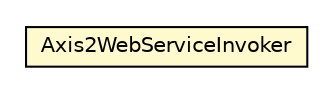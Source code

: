 #!/usr/local/bin/dot
#
# Class diagram 
# Generated by UMLGraph version R5_6-24-gf6e263 (http://www.umlgraph.org/)
#

digraph G {
	edge [fontname="Helvetica",fontsize=10,labelfontname="Helvetica",labelfontsize=10];
	node [fontname="Helvetica",fontsize=10,shape=plaintext];
	nodesep=0.25;
	ranksep=0.5;
	// org.universAAL.ri.wsdlToolkit.invocation.Axis2WebServiceInvoker
	c2346831 [label=<<table title="org.universAAL.ri.wsdlToolkit.invocation.Axis2WebServiceInvoker" border="0" cellborder="1" cellspacing="0" cellpadding="2" port="p" bgcolor="lemonChiffon" href="./Axis2WebServiceInvoker.html">
		<tr><td><table border="0" cellspacing="0" cellpadding="1">
<tr><td align="center" balign="center"> Axis2WebServiceInvoker </td></tr>
		</table></td></tr>
		</table>>, URL="./Axis2WebServiceInvoker.html", fontname="Helvetica", fontcolor="black", fontsize=10.0];
}

